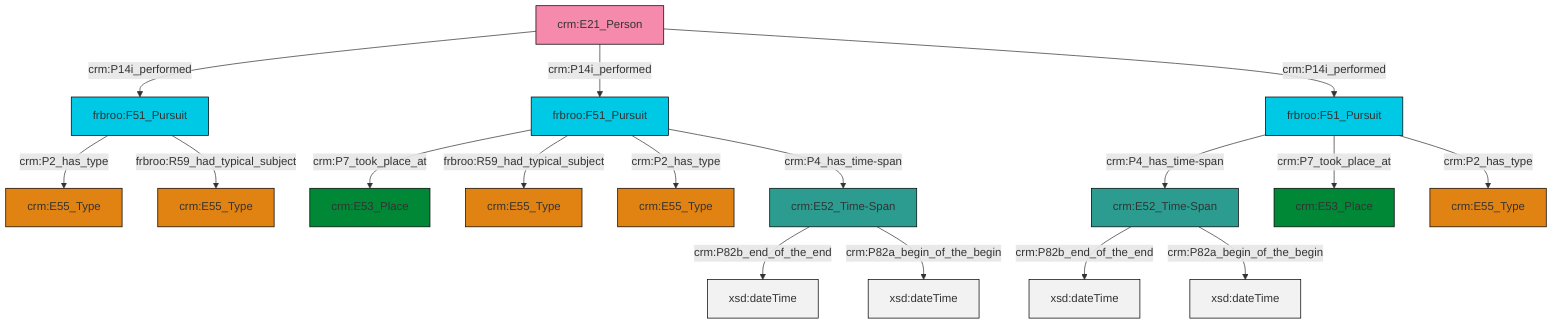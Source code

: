 graph TD
classDef Literal fill:#f2f2f2,stroke:#000000;
classDef CRM_Entity fill:#FFFFFF,stroke:#000000;
classDef Temporal_Entity fill:#00C9E6, stroke:#000000;
classDef Type fill:#E18312, stroke:#000000;
classDef Time-Span fill:#2C9C91, stroke:#000000;
classDef Appellation fill:#FFEB7F, stroke:#000000;
classDef Place fill:#008836, stroke:#000000;
classDef Persistent_Item fill:#B266B2, stroke:#000000;
classDef Conceptual_Object fill:#FFD700, stroke:#000000;
classDef Physical_Thing fill:#D2B48C, stroke:#000000;
classDef Actor fill:#f58aad, stroke:#000000;
classDef PC_Classes fill:#4ce600, stroke:#000000;
classDef Multi fill:#cccccc,stroke:#000000;

4["crm:E21_Person"]:::Actor -->|crm:P14i_performed| 5["frbroo:F51_Pursuit"]:::Temporal_Entity
8["crm:E52_Time-Span"]:::Time-Span -->|crm:P82b_end_of_the_end| 9[xsd:dateTime]:::Literal
4["crm:E21_Person"]:::Actor -->|crm:P14i_performed| 12["frbroo:F51_Pursuit"]:::Temporal_Entity
15["frbroo:F51_Pursuit"]:::Temporal_Entity -->|crm:P4_has_time-span| 8["crm:E52_Time-Span"]:::Time-Span
8["crm:E52_Time-Span"]:::Time-Span -->|crm:P82a_begin_of_the_begin| 17[xsd:dateTime]:::Literal
18["crm:E52_Time-Span"]:::Time-Span -->|crm:P82b_end_of_the_end| 19[xsd:dateTime]:::Literal
15["frbroo:F51_Pursuit"]:::Temporal_Entity -->|crm:P7_took_place_at| 6["crm:E53_Place"]:::Place
12["frbroo:F51_Pursuit"]:::Temporal_Entity -->|crm:P7_took_place_at| 2["crm:E53_Place"]:::Place
4["crm:E21_Person"]:::Actor -->|crm:P14i_performed| 15["frbroo:F51_Pursuit"]:::Temporal_Entity
15["frbroo:F51_Pursuit"]:::Temporal_Entity -->|crm:P2_has_type| 10["crm:E55_Type"]:::Type
18["crm:E52_Time-Span"]:::Time-Span -->|crm:P82a_begin_of_the_begin| 28[xsd:dateTime]:::Literal
12["frbroo:F51_Pursuit"]:::Temporal_Entity -->|frbroo:R59_had_typical_subject| 24["crm:E55_Type"]:::Type
12["frbroo:F51_Pursuit"]:::Temporal_Entity -->|crm:P2_has_type| 13["crm:E55_Type"]:::Type
12["frbroo:F51_Pursuit"]:::Temporal_Entity -->|crm:P4_has_time-span| 18["crm:E52_Time-Span"]:::Time-Span
5["frbroo:F51_Pursuit"]:::Temporal_Entity -->|crm:P2_has_type| 0["crm:E55_Type"]:::Type
5["frbroo:F51_Pursuit"]:::Temporal_Entity -->|frbroo:R59_had_typical_subject| 26["crm:E55_Type"]:::Type